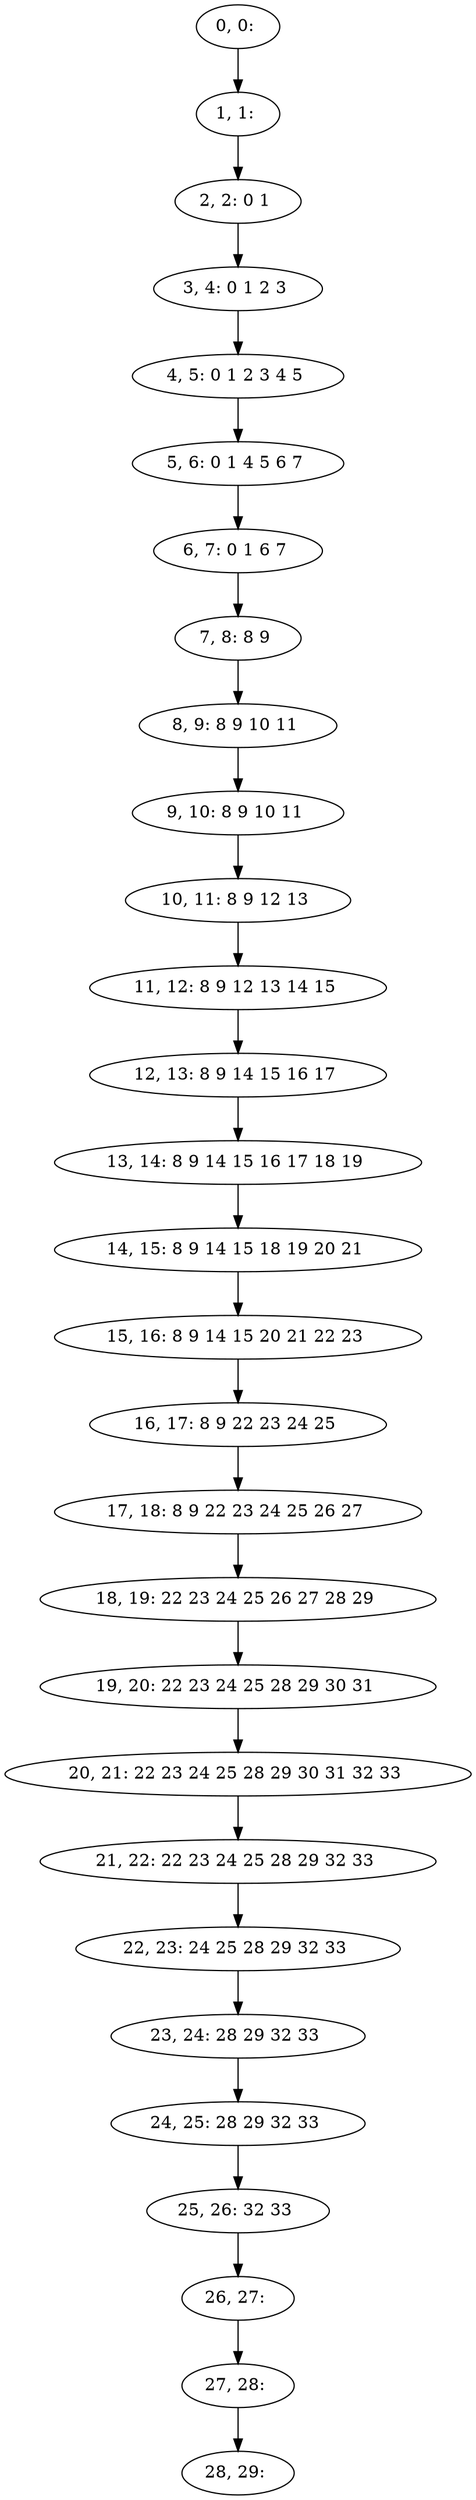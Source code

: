 digraph G {
0[label="0, 0: "];
1[label="1, 1: "];
2[label="2, 2: 0 1 "];
3[label="3, 4: 0 1 2 3 "];
4[label="4, 5: 0 1 2 3 4 5 "];
5[label="5, 6: 0 1 4 5 6 7 "];
6[label="6, 7: 0 1 6 7 "];
7[label="7, 8: 8 9 "];
8[label="8, 9: 8 9 10 11 "];
9[label="9, 10: 8 9 10 11 "];
10[label="10, 11: 8 9 12 13 "];
11[label="11, 12: 8 9 12 13 14 15 "];
12[label="12, 13: 8 9 14 15 16 17 "];
13[label="13, 14: 8 9 14 15 16 17 18 19 "];
14[label="14, 15: 8 9 14 15 18 19 20 21 "];
15[label="15, 16: 8 9 14 15 20 21 22 23 "];
16[label="16, 17: 8 9 22 23 24 25 "];
17[label="17, 18: 8 9 22 23 24 25 26 27 "];
18[label="18, 19: 22 23 24 25 26 27 28 29 "];
19[label="19, 20: 22 23 24 25 28 29 30 31 "];
20[label="20, 21: 22 23 24 25 28 29 30 31 32 33 "];
21[label="21, 22: 22 23 24 25 28 29 32 33 "];
22[label="22, 23: 24 25 28 29 32 33 "];
23[label="23, 24: 28 29 32 33 "];
24[label="24, 25: 28 29 32 33 "];
25[label="25, 26: 32 33 "];
26[label="26, 27: "];
27[label="27, 28: "];
28[label="28, 29: "];
0->1 ;
1->2 ;
2->3 ;
3->4 ;
4->5 ;
5->6 ;
6->7 ;
7->8 ;
8->9 ;
9->10 ;
10->11 ;
11->12 ;
12->13 ;
13->14 ;
14->15 ;
15->16 ;
16->17 ;
17->18 ;
18->19 ;
19->20 ;
20->21 ;
21->22 ;
22->23 ;
23->24 ;
24->25 ;
25->26 ;
26->27 ;
27->28 ;
}
